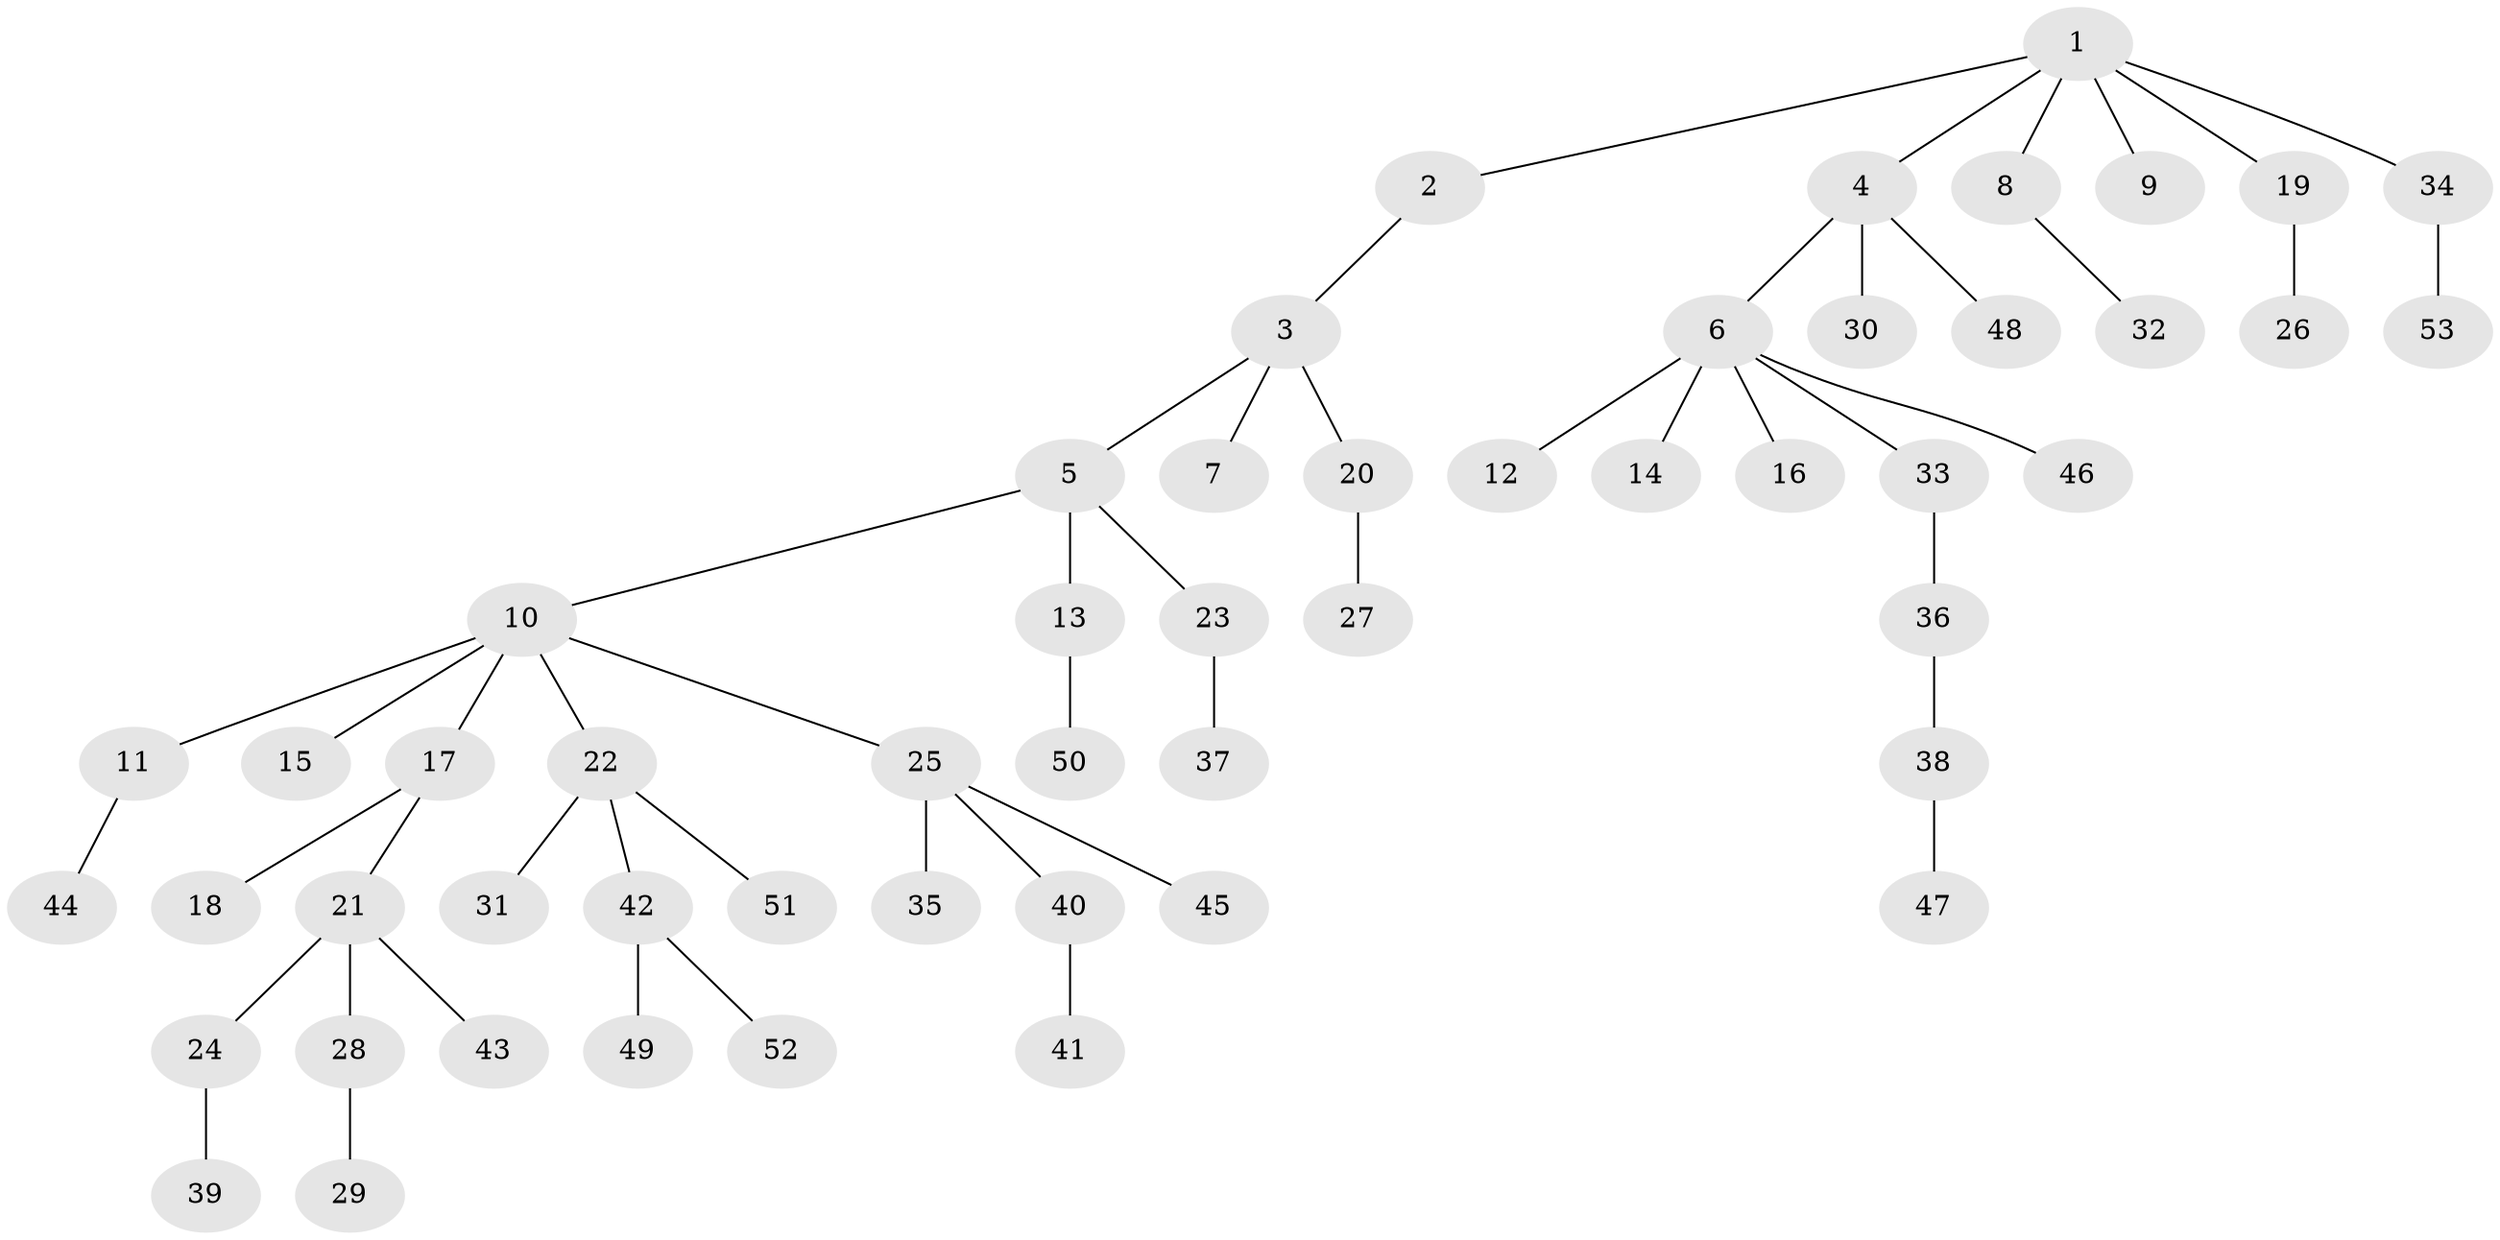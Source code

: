 // coarse degree distribution, {4: 0.038461538461538464, 1: 0.8076923076923077, 2: 0.11538461538461539, 19: 0.038461538461538464}
// Generated by graph-tools (version 1.1) at 2025/55/03/04/25 21:55:52]
// undirected, 53 vertices, 52 edges
graph export_dot {
graph [start="1"]
  node [color=gray90,style=filled];
  1;
  2;
  3;
  4;
  5;
  6;
  7;
  8;
  9;
  10;
  11;
  12;
  13;
  14;
  15;
  16;
  17;
  18;
  19;
  20;
  21;
  22;
  23;
  24;
  25;
  26;
  27;
  28;
  29;
  30;
  31;
  32;
  33;
  34;
  35;
  36;
  37;
  38;
  39;
  40;
  41;
  42;
  43;
  44;
  45;
  46;
  47;
  48;
  49;
  50;
  51;
  52;
  53;
  1 -- 2;
  1 -- 4;
  1 -- 8;
  1 -- 9;
  1 -- 19;
  1 -- 34;
  2 -- 3;
  3 -- 5;
  3 -- 7;
  3 -- 20;
  4 -- 6;
  4 -- 30;
  4 -- 48;
  5 -- 10;
  5 -- 13;
  5 -- 23;
  6 -- 12;
  6 -- 14;
  6 -- 16;
  6 -- 33;
  6 -- 46;
  8 -- 32;
  10 -- 11;
  10 -- 15;
  10 -- 17;
  10 -- 22;
  10 -- 25;
  11 -- 44;
  13 -- 50;
  17 -- 18;
  17 -- 21;
  19 -- 26;
  20 -- 27;
  21 -- 24;
  21 -- 28;
  21 -- 43;
  22 -- 31;
  22 -- 42;
  22 -- 51;
  23 -- 37;
  24 -- 39;
  25 -- 35;
  25 -- 40;
  25 -- 45;
  28 -- 29;
  33 -- 36;
  34 -- 53;
  36 -- 38;
  38 -- 47;
  40 -- 41;
  42 -- 49;
  42 -- 52;
}
